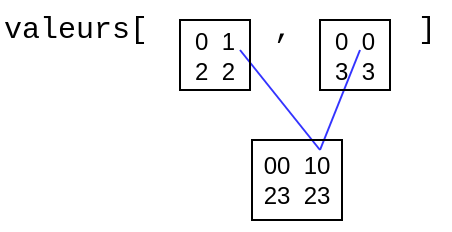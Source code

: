 <mxfile>
    <diagram id="JYNVExiJZVghlRtYWaoA" name="Page-1">
        <mxGraphModel dx="647" dy="619" grid="1" gridSize="5" guides="0" tooltips="1" connect="0" arrows="0" fold="1" page="1" pageScale="1" pageWidth="827" pageHeight="1169" math="0" shadow="0">
            <root>
                <mxCell id="0"/>
                <mxCell id="1" parent="0"/>
                <mxCell id="2" value="&lt;div style=&quot;font-size: 15px&quot;&gt;&lt;span&gt;valeurs[&amp;nbsp; &amp;nbsp; &amp;nbsp; &amp;nbsp;,&amp;nbsp; &amp;nbsp; &amp;nbsp; &amp;nbsp;]&lt;/span&gt;&lt;br&gt;&lt;/div&gt;" style="text;html=1;strokeColor=none;fillColor=none;align=left;verticalAlign=top;whiteSpace=wrap;rounded=0;fontFamily=Courier New;" parent="1" vertex="1">
                    <mxGeometry x="225" y="170" width="225" height="115" as="geometry"/>
                </mxCell>
                <mxCell id="3" value="" style="endArrow=none;html=1;fontFamily=Courier New;fontSize=15;strokeColor=#3333FF;" parent="1" edge="1">
                    <mxGeometry width="50" height="50" relative="1" as="geometry">
                        <mxPoint x="405" y="195" as="sourcePoint"/>
                        <mxPoint x="385" y="245" as="targetPoint"/>
                    </mxGeometry>
                </mxCell>
                <mxCell id="4" value="" style="endArrow=none;html=1;fontFamily=Courier New;fontSize=15;strokeColor=#3333FF;" parent="1" edge="1">
                    <mxGeometry width="50" height="50" relative="1" as="geometry">
                        <mxPoint x="345" y="195" as="sourcePoint"/>
                        <mxPoint x="385" y="245" as="targetPoint"/>
                    </mxGeometry>
                </mxCell>
                <mxCell id="7" value="0&amp;nbsp; 1&lt;br&gt;2&amp;nbsp; 2" style="text;html=1;strokeColor=default;fillColor=none;align=center;verticalAlign=middle;whiteSpace=wrap;rounded=0;" vertex="1" parent="1">
                    <mxGeometry x="315" y="180" width="35" height="35" as="geometry"/>
                </mxCell>
                <mxCell id="8" value="0&amp;nbsp; 0&lt;br&gt;3&amp;nbsp; 3" style="text;html=1;strokeColor=default;fillColor=none;align=center;verticalAlign=middle;whiteSpace=wrap;rounded=0;" vertex="1" parent="1">
                    <mxGeometry x="385" y="180" width="35" height="35" as="geometry"/>
                </mxCell>
                <mxCell id="9" value="00&amp;nbsp; 10&lt;br&gt;23&amp;nbsp; 23" style="text;html=1;strokeColor=default;fillColor=none;align=center;verticalAlign=middle;whiteSpace=wrap;rounded=0;" vertex="1" parent="1">
                    <mxGeometry x="351" y="240" width="45" height="40" as="geometry"/>
                </mxCell>
            </root>
        </mxGraphModel>
    </diagram>
</mxfile>